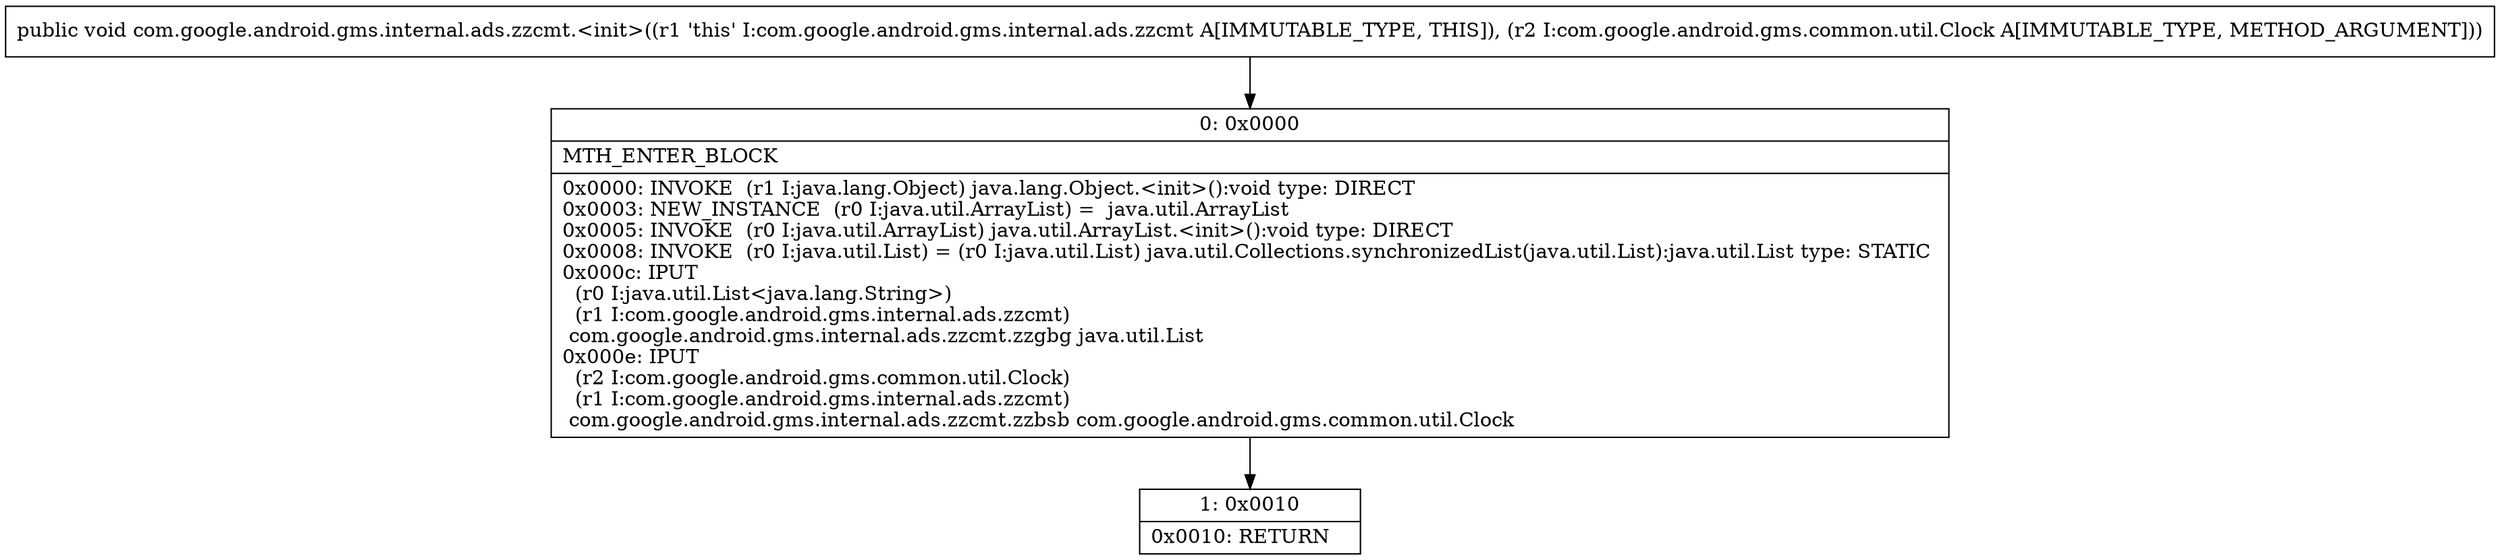 digraph "CFG forcom.google.android.gms.internal.ads.zzcmt.\<init\>(Lcom\/google\/android\/gms\/common\/util\/Clock;)V" {
Node_0 [shape=record,label="{0\:\ 0x0000|MTH_ENTER_BLOCK\l|0x0000: INVOKE  (r1 I:java.lang.Object) java.lang.Object.\<init\>():void type: DIRECT \l0x0003: NEW_INSTANCE  (r0 I:java.util.ArrayList) =  java.util.ArrayList \l0x0005: INVOKE  (r0 I:java.util.ArrayList) java.util.ArrayList.\<init\>():void type: DIRECT \l0x0008: INVOKE  (r0 I:java.util.List) = (r0 I:java.util.List) java.util.Collections.synchronizedList(java.util.List):java.util.List type: STATIC \l0x000c: IPUT  \l  (r0 I:java.util.List\<java.lang.String\>)\l  (r1 I:com.google.android.gms.internal.ads.zzcmt)\l com.google.android.gms.internal.ads.zzcmt.zzgbg java.util.List \l0x000e: IPUT  \l  (r2 I:com.google.android.gms.common.util.Clock)\l  (r1 I:com.google.android.gms.internal.ads.zzcmt)\l com.google.android.gms.internal.ads.zzcmt.zzbsb com.google.android.gms.common.util.Clock \l}"];
Node_1 [shape=record,label="{1\:\ 0x0010|0x0010: RETURN   \l}"];
MethodNode[shape=record,label="{public void com.google.android.gms.internal.ads.zzcmt.\<init\>((r1 'this' I:com.google.android.gms.internal.ads.zzcmt A[IMMUTABLE_TYPE, THIS]), (r2 I:com.google.android.gms.common.util.Clock A[IMMUTABLE_TYPE, METHOD_ARGUMENT])) }"];
MethodNode -> Node_0;
Node_0 -> Node_1;
}

